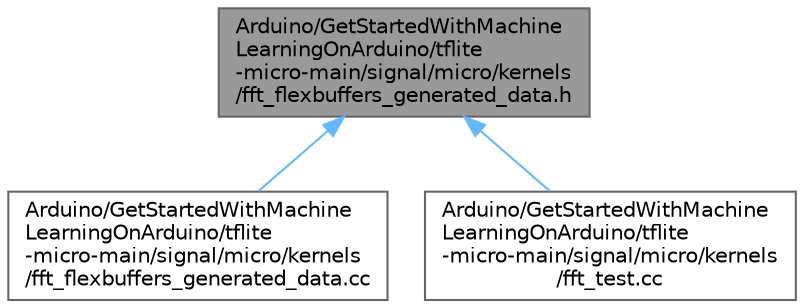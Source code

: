 digraph "Arduino/GetStartedWithMachineLearningOnArduino/tflite-micro-main/signal/micro/kernels/fft_flexbuffers_generated_data.h"
{
 // LATEX_PDF_SIZE
  bgcolor="transparent";
  edge [fontname=Helvetica,fontsize=10,labelfontname=Helvetica,labelfontsize=10];
  node [fontname=Helvetica,fontsize=10,shape=box,height=0.2,width=0.4];
  Node1 [id="Node000001",label="Arduino/GetStartedWithMachine\lLearningOnArduino/tflite\l-micro-main/signal/micro/kernels\l/fft_flexbuffers_generated_data.h",height=0.2,width=0.4,color="gray40", fillcolor="grey60", style="filled", fontcolor="black",tooltip=" "];
  Node1 -> Node2 [id="edge3_Node000001_Node000002",dir="back",color="steelblue1",style="solid",tooltip=" "];
  Node2 [id="Node000002",label="Arduino/GetStartedWithMachine\lLearningOnArduino/tflite\l-micro-main/signal/micro/kernels\l/fft_flexbuffers_generated_data.cc",height=0.2,width=0.4,color="grey40", fillcolor="white", style="filled",URL="$fft__flexbuffers__generated__data_8cc.html",tooltip=" "];
  Node1 -> Node3 [id="edge4_Node000001_Node000003",dir="back",color="steelblue1",style="solid",tooltip=" "];
  Node3 [id="Node000003",label="Arduino/GetStartedWithMachine\lLearningOnArduino/tflite\l-micro-main/signal/micro/kernels\l/fft_test.cc",height=0.2,width=0.4,color="grey40", fillcolor="white", style="filled",URL="$signal_2micro_2kernels_2fft__test_8cc.html",tooltip=" "];
}
